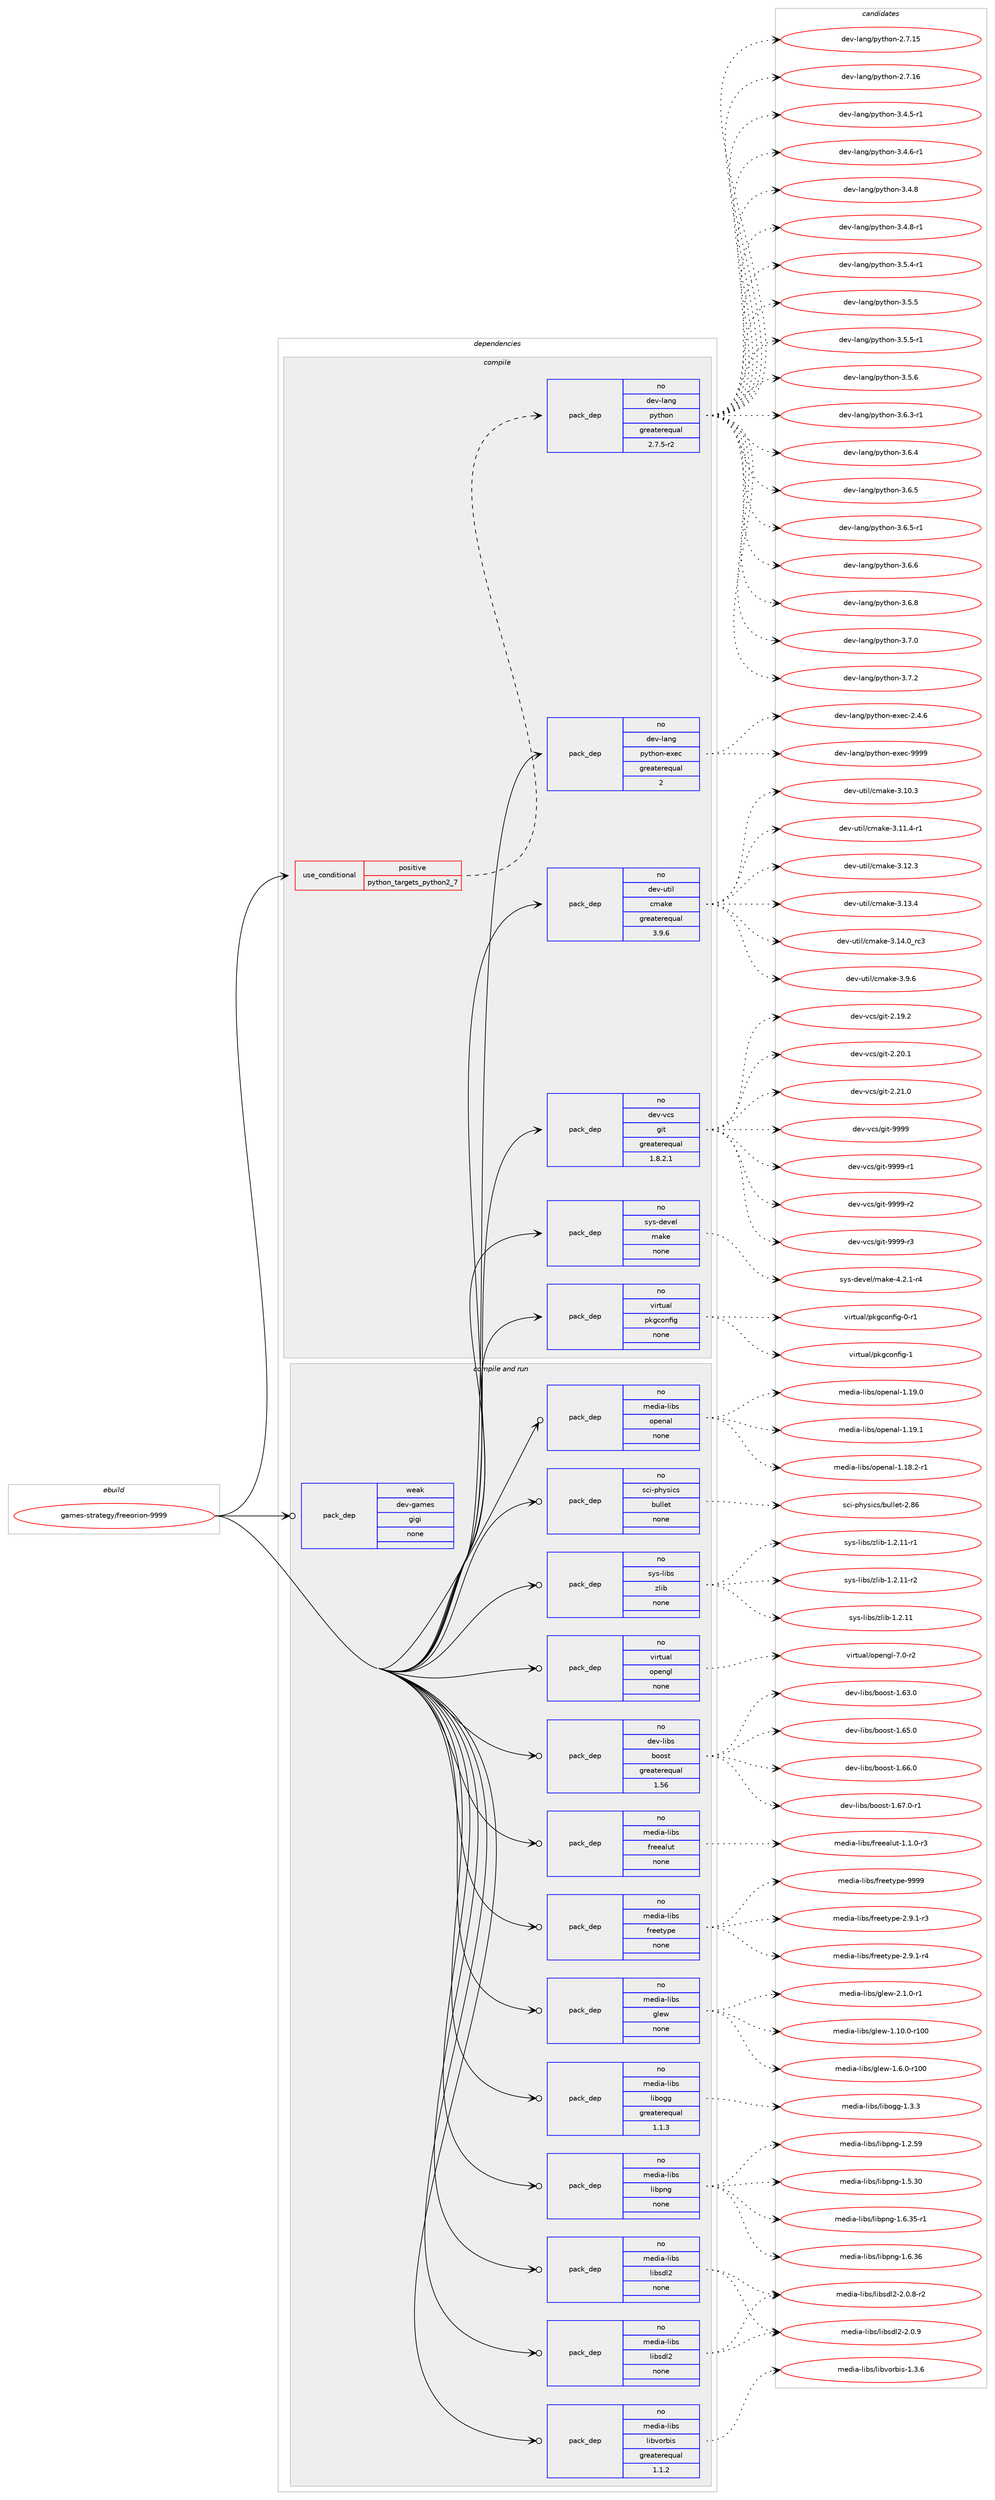 digraph prolog {

# *************
# Graph options
# *************

newrank=true;
concentrate=true;
compound=true;
graph [rankdir=LR,fontname=Helvetica,fontsize=10,ranksep=1.5];#, ranksep=2.5, nodesep=0.2];
edge  [arrowhead=vee];
node  [fontname=Helvetica,fontsize=10];

# **********
# The ebuild
# **********

subgraph cluster_leftcol {
color=gray;
rank=same;
label=<<i>ebuild</i>>;
id [label="games-strategy/freeorion-9999", color=red, width=4, href="../games-strategy/freeorion-9999.svg"];
}

# ****************
# The dependencies
# ****************

subgraph cluster_midcol {
color=gray;
label=<<i>dependencies</i>>;
subgraph cluster_compile {
fillcolor="#eeeeee";
style=filled;
label=<<i>compile</i>>;
subgraph cond427215 {
dependency1561416 [label=<<TABLE BORDER="0" CELLBORDER="1" CELLSPACING="0" CELLPADDING="4"><TR><TD ROWSPAN="3" CELLPADDING="10">use_conditional</TD></TR><TR><TD>positive</TD></TR><TR><TD>python_targets_python2_7</TD></TR></TABLE>>, shape=none, color=red];
subgraph pack1110102 {
dependency1561417 [label=<<TABLE BORDER="0" CELLBORDER="1" CELLSPACING="0" CELLPADDING="4" WIDTH="220"><TR><TD ROWSPAN="6" CELLPADDING="30">pack_dep</TD></TR><TR><TD WIDTH="110">no</TD></TR><TR><TD>dev-lang</TD></TR><TR><TD>python</TD></TR><TR><TD>greaterequal</TD></TR><TR><TD>2.7.5-r2</TD></TR></TABLE>>, shape=none, color=blue];
}
dependency1561416:e -> dependency1561417:w [weight=20,style="dashed",arrowhead="vee"];
}
id:e -> dependency1561416:w [weight=20,style="solid",arrowhead="vee"];
subgraph pack1110103 {
dependency1561418 [label=<<TABLE BORDER="0" CELLBORDER="1" CELLSPACING="0" CELLPADDING="4" WIDTH="220"><TR><TD ROWSPAN="6" CELLPADDING="30">pack_dep</TD></TR><TR><TD WIDTH="110">no</TD></TR><TR><TD>dev-lang</TD></TR><TR><TD>python-exec</TD></TR><TR><TD>greaterequal</TD></TR><TR><TD>2</TD></TR></TABLE>>, shape=none, color=blue];
}
id:e -> dependency1561418:w [weight=20,style="solid",arrowhead="vee"];
subgraph pack1110104 {
dependency1561419 [label=<<TABLE BORDER="0" CELLBORDER="1" CELLSPACING="0" CELLPADDING="4" WIDTH="220"><TR><TD ROWSPAN="6" CELLPADDING="30">pack_dep</TD></TR><TR><TD WIDTH="110">no</TD></TR><TR><TD>dev-util</TD></TR><TR><TD>cmake</TD></TR><TR><TD>greaterequal</TD></TR><TR><TD>3.9.6</TD></TR></TABLE>>, shape=none, color=blue];
}
id:e -> dependency1561419:w [weight=20,style="solid",arrowhead="vee"];
subgraph pack1110105 {
dependency1561420 [label=<<TABLE BORDER="0" CELLBORDER="1" CELLSPACING="0" CELLPADDING="4" WIDTH="220"><TR><TD ROWSPAN="6" CELLPADDING="30">pack_dep</TD></TR><TR><TD WIDTH="110">no</TD></TR><TR><TD>dev-vcs</TD></TR><TR><TD>git</TD></TR><TR><TD>greaterequal</TD></TR><TR><TD>1.8.2.1</TD></TR></TABLE>>, shape=none, color=blue];
}
id:e -> dependency1561420:w [weight=20,style="solid",arrowhead="vee"];
subgraph pack1110106 {
dependency1561421 [label=<<TABLE BORDER="0" CELLBORDER="1" CELLSPACING="0" CELLPADDING="4" WIDTH="220"><TR><TD ROWSPAN="6" CELLPADDING="30">pack_dep</TD></TR><TR><TD WIDTH="110">no</TD></TR><TR><TD>sys-devel</TD></TR><TR><TD>make</TD></TR><TR><TD>none</TD></TR><TR><TD></TD></TR></TABLE>>, shape=none, color=blue];
}
id:e -> dependency1561421:w [weight=20,style="solid",arrowhead="vee"];
subgraph pack1110107 {
dependency1561422 [label=<<TABLE BORDER="0" CELLBORDER="1" CELLSPACING="0" CELLPADDING="4" WIDTH="220"><TR><TD ROWSPAN="6" CELLPADDING="30">pack_dep</TD></TR><TR><TD WIDTH="110">no</TD></TR><TR><TD>virtual</TD></TR><TR><TD>pkgconfig</TD></TR><TR><TD>none</TD></TR><TR><TD></TD></TR></TABLE>>, shape=none, color=blue];
}
id:e -> dependency1561422:w [weight=20,style="solid",arrowhead="vee"];
}
subgraph cluster_compileandrun {
fillcolor="#eeeeee";
style=filled;
label=<<i>compile and run</i>>;
subgraph pack1110108 {
dependency1561423 [label=<<TABLE BORDER="0" CELLBORDER="1" CELLSPACING="0" CELLPADDING="4" WIDTH="220"><TR><TD ROWSPAN="6" CELLPADDING="30">pack_dep</TD></TR><TR><TD WIDTH="110">no</TD></TR><TR><TD>dev-libs</TD></TR><TR><TD>boost</TD></TR><TR><TD>greaterequal</TD></TR><TR><TD>1.56</TD></TR></TABLE>>, shape=none, color=blue];
}
id:e -> dependency1561423:w [weight=20,style="solid",arrowhead="odotvee"];
subgraph pack1110109 {
dependency1561424 [label=<<TABLE BORDER="0" CELLBORDER="1" CELLSPACING="0" CELLPADDING="4" WIDTH="220"><TR><TD ROWSPAN="6" CELLPADDING="30">pack_dep</TD></TR><TR><TD WIDTH="110">no</TD></TR><TR><TD>media-libs</TD></TR><TR><TD>freealut</TD></TR><TR><TD>none</TD></TR><TR><TD></TD></TR></TABLE>>, shape=none, color=blue];
}
id:e -> dependency1561424:w [weight=20,style="solid",arrowhead="odotvee"];
subgraph pack1110110 {
dependency1561425 [label=<<TABLE BORDER="0" CELLBORDER="1" CELLSPACING="0" CELLPADDING="4" WIDTH="220"><TR><TD ROWSPAN="6" CELLPADDING="30">pack_dep</TD></TR><TR><TD WIDTH="110">no</TD></TR><TR><TD>media-libs</TD></TR><TR><TD>freetype</TD></TR><TR><TD>none</TD></TR><TR><TD></TD></TR></TABLE>>, shape=none, color=blue];
}
id:e -> dependency1561425:w [weight=20,style="solid",arrowhead="odotvee"];
subgraph pack1110111 {
dependency1561426 [label=<<TABLE BORDER="0" CELLBORDER="1" CELLSPACING="0" CELLPADDING="4" WIDTH="220"><TR><TD ROWSPAN="6" CELLPADDING="30">pack_dep</TD></TR><TR><TD WIDTH="110">no</TD></TR><TR><TD>media-libs</TD></TR><TR><TD>glew</TD></TR><TR><TD>none</TD></TR><TR><TD></TD></TR></TABLE>>, shape=none, color=blue];
}
id:e -> dependency1561426:w [weight=20,style="solid",arrowhead="odotvee"];
subgraph pack1110112 {
dependency1561427 [label=<<TABLE BORDER="0" CELLBORDER="1" CELLSPACING="0" CELLPADDING="4" WIDTH="220"><TR><TD ROWSPAN="6" CELLPADDING="30">pack_dep</TD></TR><TR><TD WIDTH="110">no</TD></TR><TR><TD>media-libs</TD></TR><TR><TD>libogg</TD></TR><TR><TD>greaterequal</TD></TR><TR><TD>1.1.3</TD></TR></TABLE>>, shape=none, color=blue];
}
id:e -> dependency1561427:w [weight=20,style="solid",arrowhead="odotvee"];
subgraph pack1110113 {
dependency1561428 [label=<<TABLE BORDER="0" CELLBORDER="1" CELLSPACING="0" CELLPADDING="4" WIDTH="220"><TR><TD ROWSPAN="6" CELLPADDING="30">pack_dep</TD></TR><TR><TD WIDTH="110">no</TD></TR><TR><TD>media-libs</TD></TR><TR><TD>libpng</TD></TR><TR><TD>none</TD></TR><TR><TD></TD></TR></TABLE>>, shape=none, color=blue];
}
id:e -> dependency1561428:w [weight=20,style="solid",arrowhead="odotvee"];
subgraph pack1110114 {
dependency1561429 [label=<<TABLE BORDER="0" CELLBORDER="1" CELLSPACING="0" CELLPADDING="4" WIDTH="220"><TR><TD ROWSPAN="6" CELLPADDING="30">pack_dep</TD></TR><TR><TD WIDTH="110">no</TD></TR><TR><TD>media-libs</TD></TR><TR><TD>libsdl2</TD></TR><TR><TD>none</TD></TR><TR><TD></TD></TR></TABLE>>, shape=none, color=blue];
}
id:e -> dependency1561429:w [weight=20,style="solid",arrowhead="odotvee"];
subgraph pack1110115 {
dependency1561430 [label=<<TABLE BORDER="0" CELLBORDER="1" CELLSPACING="0" CELLPADDING="4" WIDTH="220"><TR><TD ROWSPAN="6" CELLPADDING="30">pack_dep</TD></TR><TR><TD WIDTH="110">no</TD></TR><TR><TD>media-libs</TD></TR><TR><TD>libsdl2</TD></TR><TR><TD>none</TD></TR><TR><TD></TD></TR></TABLE>>, shape=none, color=blue];
}
id:e -> dependency1561430:w [weight=20,style="solid",arrowhead="odotvee"];
subgraph pack1110116 {
dependency1561431 [label=<<TABLE BORDER="0" CELLBORDER="1" CELLSPACING="0" CELLPADDING="4" WIDTH="220"><TR><TD ROWSPAN="6" CELLPADDING="30">pack_dep</TD></TR><TR><TD WIDTH="110">no</TD></TR><TR><TD>media-libs</TD></TR><TR><TD>libvorbis</TD></TR><TR><TD>greaterequal</TD></TR><TR><TD>1.1.2</TD></TR></TABLE>>, shape=none, color=blue];
}
id:e -> dependency1561431:w [weight=20,style="solid",arrowhead="odotvee"];
subgraph pack1110117 {
dependency1561432 [label=<<TABLE BORDER="0" CELLBORDER="1" CELLSPACING="0" CELLPADDING="4" WIDTH="220"><TR><TD ROWSPAN="6" CELLPADDING="30">pack_dep</TD></TR><TR><TD WIDTH="110">no</TD></TR><TR><TD>media-libs</TD></TR><TR><TD>openal</TD></TR><TR><TD>none</TD></TR><TR><TD></TD></TR></TABLE>>, shape=none, color=blue];
}
id:e -> dependency1561432:w [weight=20,style="solid",arrowhead="odotvee"];
subgraph pack1110118 {
dependency1561433 [label=<<TABLE BORDER="0" CELLBORDER="1" CELLSPACING="0" CELLPADDING="4" WIDTH="220"><TR><TD ROWSPAN="6" CELLPADDING="30">pack_dep</TD></TR><TR><TD WIDTH="110">no</TD></TR><TR><TD>sci-physics</TD></TR><TR><TD>bullet</TD></TR><TR><TD>none</TD></TR><TR><TD></TD></TR></TABLE>>, shape=none, color=blue];
}
id:e -> dependency1561433:w [weight=20,style="solid",arrowhead="odotvee"];
subgraph pack1110119 {
dependency1561434 [label=<<TABLE BORDER="0" CELLBORDER="1" CELLSPACING="0" CELLPADDING="4" WIDTH="220"><TR><TD ROWSPAN="6" CELLPADDING="30">pack_dep</TD></TR><TR><TD WIDTH="110">no</TD></TR><TR><TD>sys-libs</TD></TR><TR><TD>zlib</TD></TR><TR><TD>none</TD></TR><TR><TD></TD></TR></TABLE>>, shape=none, color=blue];
}
id:e -> dependency1561434:w [weight=20,style="solid",arrowhead="odotvee"];
subgraph pack1110120 {
dependency1561435 [label=<<TABLE BORDER="0" CELLBORDER="1" CELLSPACING="0" CELLPADDING="4" WIDTH="220"><TR><TD ROWSPAN="6" CELLPADDING="30">pack_dep</TD></TR><TR><TD WIDTH="110">no</TD></TR><TR><TD>virtual</TD></TR><TR><TD>opengl</TD></TR><TR><TD>none</TD></TR><TR><TD></TD></TR></TABLE>>, shape=none, color=blue];
}
id:e -> dependency1561435:w [weight=20,style="solid",arrowhead="odotvee"];
subgraph pack1110121 {
dependency1561436 [label=<<TABLE BORDER="0" CELLBORDER="1" CELLSPACING="0" CELLPADDING="4" WIDTH="220"><TR><TD ROWSPAN="6" CELLPADDING="30">pack_dep</TD></TR><TR><TD WIDTH="110">weak</TD></TR><TR><TD>dev-games</TD></TR><TR><TD>gigi</TD></TR><TR><TD>none</TD></TR><TR><TD></TD></TR></TABLE>>, shape=none, color=blue];
}
id:e -> dependency1561436:w [weight=20,style="solid",arrowhead="odotvee"];
}
subgraph cluster_run {
fillcolor="#eeeeee";
style=filled;
label=<<i>run</i>>;
}
}

# **************
# The candidates
# **************

subgraph cluster_choices {
rank=same;
color=gray;
label=<<i>candidates</i>>;

subgraph choice1110102 {
color=black;
nodesep=1;
choice10010111845108971101034711212111610411111045504655464953 [label="dev-lang/python-2.7.15", color=red, width=4,href="../dev-lang/python-2.7.15.svg"];
choice10010111845108971101034711212111610411111045504655464954 [label="dev-lang/python-2.7.16", color=red, width=4,href="../dev-lang/python-2.7.16.svg"];
choice1001011184510897110103471121211161041111104551465246534511449 [label="dev-lang/python-3.4.5-r1", color=red, width=4,href="../dev-lang/python-3.4.5-r1.svg"];
choice1001011184510897110103471121211161041111104551465246544511449 [label="dev-lang/python-3.4.6-r1", color=red, width=4,href="../dev-lang/python-3.4.6-r1.svg"];
choice100101118451089711010347112121116104111110455146524656 [label="dev-lang/python-3.4.8", color=red, width=4,href="../dev-lang/python-3.4.8.svg"];
choice1001011184510897110103471121211161041111104551465246564511449 [label="dev-lang/python-3.4.8-r1", color=red, width=4,href="../dev-lang/python-3.4.8-r1.svg"];
choice1001011184510897110103471121211161041111104551465346524511449 [label="dev-lang/python-3.5.4-r1", color=red, width=4,href="../dev-lang/python-3.5.4-r1.svg"];
choice100101118451089711010347112121116104111110455146534653 [label="dev-lang/python-3.5.5", color=red, width=4,href="../dev-lang/python-3.5.5.svg"];
choice1001011184510897110103471121211161041111104551465346534511449 [label="dev-lang/python-3.5.5-r1", color=red, width=4,href="../dev-lang/python-3.5.5-r1.svg"];
choice100101118451089711010347112121116104111110455146534654 [label="dev-lang/python-3.5.6", color=red, width=4,href="../dev-lang/python-3.5.6.svg"];
choice1001011184510897110103471121211161041111104551465446514511449 [label="dev-lang/python-3.6.3-r1", color=red, width=4,href="../dev-lang/python-3.6.3-r1.svg"];
choice100101118451089711010347112121116104111110455146544652 [label="dev-lang/python-3.6.4", color=red, width=4,href="../dev-lang/python-3.6.4.svg"];
choice100101118451089711010347112121116104111110455146544653 [label="dev-lang/python-3.6.5", color=red, width=4,href="../dev-lang/python-3.6.5.svg"];
choice1001011184510897110103471121211161041111104551465446534511449 [label="dev-lang/python-3.6.5-r1", color=red, width=4,href="../dev-lang/python-3.6.5-r1.svg"];
choice100101118451089711010347112121116104111110455146544654 [label="dev-lang/python-3.6.6", color=red, width=4,href="../dev-lang/python-3.6.6.svg"];
choice100101118451089711010347112121116104111110455146544656 [label="dev-lang/python-3.6.8", color=red, width=4,href="../dev-lang/python-3.6.8.svg"];
choice100101118451089711010347112121116104111110455146554648 [label="dev-lang/python-3.7.0", color=red, width=4,href="../dev-lang/python-3.7.0.svg"];
choice100101118451089711010347112121116104111110455146554650 [label="dev-lang/python-3.7.2", color=red, width=4,href="../dev-lang/python-3.7.2.svg"];
dependency1561417:e -> choice10010111845108971101034711212111610411111045504655464953:w [style=dotted,weight="100"];
dependency1561417:e -> choice10010111845108971101034711212111610411111045504655464954:w [style=dotted,weight="100"];
dependency1561417:e -> choice1001011184510897110103471121211161041111104551465246534511449:w [style=dotted,weight="100"];
dependency1561417:e -> choice1001011184510897110103471121211161041111104551465246544511449:w [style=dotted,weight="100"];
dependency1561417:e -> choice100101118451089711010347112121116104111110455146524656:w [style=dotted,weight="100"];
dependency1561417:e -> choice1001011184510897110103471121211161041111104551465246564511449:w [style=dotted,weight="100"];
dependency1561417:e -> choice1001011184510897110103471121211161041111104551465346524511449:w [style=dotted,weight="100"];
dependency1561417:e -> choice100101118451089711010347112121116104111110455146534653:w [style=dotted,weight="100"];
dependency1561417:e -> choice1001011184510897110103471121211161041111104551465346534511449:w [style=dotted,weight="100"];
dependency1561417:e -> choice100101118451089711010347112121116104111110455146534654:w [style=dotted,weight="100"];
dependency1561417:e -> choice1001011184510897110103471121211161041111104551465446514511449:w [style=dotted,weight="100"];
dependency1561417:e -> choice100101118451089711010347112121116104111110455146544652:w [style=dotted,weight="100"];
dependency1561417:e -> choice100101118451089711010347112121116104111110455146544653:w [style=dotted,weight="100"];
dependency1561417:e -> choice1001011184510897110103471121211161041111104551465446534511449:w [style=dotted,weight="100"];
dependency1561417:e -> choice100101118451089711010347112121116104111110455146544654:w [style=dotted,weight="100"];
dependency1561417:e -> choice100101118451089711010347112121116104111110455146544656:w [style=dotted,weight="100"];
dependency1561417:e -> choice100101118451089711010347112121116104111110455146554648:w [style=dotted,weight="100"];
dependency1561417:e -> choice100101118451089711010347112121116104111110455146554650:w [style=dotted,weight="100"];
}
subgraph choice1110103 {
color=black;
nodesep=1;
choice1001011184510897110103471121211161041111104510112010199455046524654 [label="dev-lang/python-exec-2.4.6", color=red, width=4,href="../dev-lang/python-exec-2.4.6.svg"];
choice10010111845108971101034711212111610411111045101120101994557575757 [label="dev-lang/python-exec-9999", color=red, width=4,href="../dev-lang/python-exec-9999.svg"];
dependency1561418:e -> choice1001011184510897110103471121211161041111104510112010199455046524654:w [style=dotted,weight="100"];
dependency1561418:e -> choice10010111845108971101034711212111610411111045101120101994557575757:w [style=dotted,weight="100"];
}
subgraph choice1110104 {
color=black;
nodesep=1;
choice1001011184511711610510847991099710710145514649484651 [label="dev-util/cmake-3.10.3", color=red, width=4,href="../dev-util/cmake-3.10.3.svg"];
choice10010111845117116105108479910997107101455146494946524511449 [label="dev-util/cmake-3.11.4-r1", color=red, width=4,href="../dev-util/cmake-3.11.4-r1.svg"];
choice1001011184511711610510847991099710710145514649504651 [label="dev-util/cmake-3.12.3", color=red, width=4,href="../dev-util/cmake-3.12.3.svg"];
choice1001011184511711610510847991099710710145514649514652 [label="dev-util/cmake-3.13.4", color=red, width=4,href="../dev-util/cmake-3.13.4.svg"];
choice1001011184511711610510847991099710710145514649524648951149951 [label="dev-util/cmake-3.14.0_rc3", color=red, width=4,href="../dev-util/cmake-3.14.0_rc3.svg"];
choice10010111845117116105108479910997107101455146574654 [label="dev-util/cmake-3.9.6", color=red, width=4,href="../dev-util/cmake-3.9.6.svg"];
dependency1561419:e -> choice1001011184511711610510847991099710710145514649484651:w [style=dotted,weight="100"];
dependency1561419:e -> choice10010111845117116105108479910997107101455146494946524511449:w [style=dotted,weight="100"];
dependency1561419:e -> choice1001011184511711610510847991099710710145514649504651:w [style=dotted,weight="100"];
dependency1561419:e -> choice1001011184511711610510847991099710710145514649514652:w [style=dotted,weight="100"];
dependency1561419:e -> choice1001011184511711610510847991099710710145514649524648951149951:w [style=dotted,weight="100"];
dependency1561419:e -> choice10010111845117116105108479910997107101455146574654:w [style=dotted,weight="100"];
}
subgraph choice1110105 {
color=black;
nodesep=1;
choice10010111845118991154710310511645504649574650 [label="dev-vcs/git-2.19.2", color=red, width=4,href="../dev-vcs/git-2.19.2.svg"];
choice10010111845118991154710310511645504650484649 [label="dev-vcs/git-2.20.1", color=red, width=4,href="../dev-vcs/git-2.20.1.svg"];
choice10010111845118991154710310511645504650494648 [label="dev-vcs/git-2.21.0", color=red, width=4,href="../dev-vcs/git-2.21.0.svg"];
choice1001011184511899115471031051164557575757 [label="dev-vcs/git-9999", color=red, width=4,href="../dev-vcs/git-9999.svg"];
choice10010111845118991154710310511645575757574511449 [label="dev-vcs/git-9999-r1", color=red, width=4,href="../dev-vcs/git-9999-r1.svg"];
choice10010111845118991154710310511645575757574511450 [label="dev-vcs/git-9999-r2", color=red, width=4,href="../dev-vcs/git-9999-r2.svg"];
choice10010111845118991154710310511645575757574511451 [label="dev-vcs/git-9999-r3", color=red, width=4,href="../dev-vcs/git-9999-r3.svg"];
dependency1561420:e -> choice10010111845118991154710310511645504649574650:w [style=dotted,weight="100"];
dependency1561420:e -> choice10010111845118991154710310511645504650484649:w [style=dotted,weight="100"];
dependency1561420:e -> choice10010111845118991154710310511645504650494648:w [style=dotted,weight="100"];
dependency1561420:e -> choice1001011184511899115471031051164557575757:w [style=dotted,weight="100"];
dependency1561420:e -> choice10010111845118991154710310511645575757574511449:w [style=dotted,weight="100"];
dependency1561420:e -> choice10010111845118991154710310511645575757574511450:w [style=dotted,weight="100"];
dependency1561420:e -> choice10010111845118991154710310511645575757574511451:w [style=dotted,weight="100"];
}
subgraph choice1110106 {
color=black;
nodesep=1;
choice1151211154510010111810110847109971071014552465046494511452 [label="sys-devel/make-4.2.1-r4", color=red, width=4,href="../sys-devel/make-4.2.1-r4.svg"];
dependency1561421:e -> choice1151211154510010111810110847109971071014552465046494511452:w [style=dotted,weight="100"];
}
subgraph choice1110107 {
color=black;
nodesep=1;
choice11810511411611797108471121071039911111010210510345484511449 [label="virtual/pkgconfig-0-r1", color=red, width=4,href="../virtual/pkgconfig-0-r1.svg"];
choice1181051141161179710847112107103991111101021051034549 [label="virtual/pkgconfig-1", color=red, width=4,href="../virtual/pkgconfig-1.svg"];
dependency1561422:e -> choice11810511411611797108471121071039911111010210510345484511449:w [style=dotted,weight="100"];
dependency1561422:e -> choice1181051141161179710847112107103991111101021051034549:w [style=dotted,weight="100"];
}
subgraph choice1110108 {
color=black;
nodesep=1;
choice1001011184510810598115479811111111511645494654514648 [label="dev-libs/boost-1.63.0", color=red, width=4,href="../dev-libs/boost-1.63.0.svg"];
choice1001011184510810598115479811111111511645494654534648 [label="dev-libs/boost-1.65.0", color=red, width=4,href="../dev-libs/boost-1.65.0.svg"];
choice1001011184510810598115479811111111511645494654544648 [label="dev-libs/boost-1.66.0", color=red, width=4,href="../dev-libs/boost-1.66.0.svg"];
choice10010111845108105981154798111111115116454946545546484511449 [label="dev-libs/boost-1.67.0-r1", color=red, width=4,href="../dev-libs/boost-1.67.0-r1.svg"];
dependency1561423:e -> choice1001011184510810598115479811111111511645494654514648:w [style=dotted,weight="100"];
dependency1561423:e -> choice1001011184510810598115479811111111511645494654534648:w [style=dotted,weight="100"];
dependency1561423:e -> choice1001011184510810598115479811111111511645494654544648:w [style=dotted,weight="100"];
dependency1561423:e -> choice10010111845108105981154798111111115116454946545546484511449:w [style=dotted,weight="100"];
}
subgraph choice1110109 {
color=black;
nodesep=1;
choice10910110010597451081059811547102114101101971081171164549464946484511451 [label="media-libs/freealut-1.1.0-r3", color=red, width=4,href="../media-libs/freealut-1.1.0-r3.svg"];
dependency1561424:e -> choice10910110010597451081059811547102114101101971081171164549464946484511451:w [style=dotted,weight="100"];
}
subgraph choice1110110 {
color=black;
nodesep=1;
choice109101100105974510810598115471021141011011161211121014550465746494511451 [label="media-libs/freetype-2.9.1-r3", color=red, width=4,href="../media-libs/freetype-2.9.1-r3.svg"];
choice109101100105974510810598115471021141011011161211121014550465746494511452 [label="media-libs/freetype-2.9.1-r4", color=red, width=4,href="../media-libs/freetype-2.9.1-r4.svg"];
choice109101100105974510810598115471021141011011161211121014557575757 [label="media-libs/freetype-9999", color=red, width=4,href="../media-libs/freetype-9999.svg"];
dependency1561425:e -> choice109101100105974510810598115471021141011011161211121014550465746494511451:w [style=dotted,weight="100"];
dependency1561425:e -> choice109101100105974510810598115471021141011011161211121014550465746494511452:w [style=dotted,weight="100"];
dependency1561425:e -> choice109101100105974510810598115471021141011011161211121014557575757:w [style=dotted,weight="100"];
}
subgraph choice1110111 {
color=black;
nodesep=1;
choice109101100105974510810598115471031081011194549464948464845114494848 [label="media-libs/glew-1.10.0-r100", color=red, width=4,href="../media-libs/glew-1.10.0-r100.svg"];
choice1091011001059745108105981154710310810111945494654464845114494848 [label="media-libs/glew-1.6.0-r100", color=red, width=4,href="../media-libs/glew-1.6.0-r100.svg"];
choice109101100105974510810598115471031081011194550464946484511449 [label="media-libs/glew-2.1.0-r1", color=red, width=4,href="../media-libs/glew-2.1.0-r1.svg"];
dependency1561426:e -> choice109101100105974510810598115471031081011194549464948464845114494848:w [style=dotted,weight="100"];
dependency1561426:e -> choice1091011001059745108105981154710310810111945494654464845114494848:w [style=dotted,weight="100"];
dependency1561426:e -> choice109101100105974510810598115471031081011194550464946484511449:w [style=dotted,weight="100"];
}
subgraph choice1110112 {
color=black;
nodesep=1;
choice1091011001059745108105981154710810598111103103454946514651 [label="media-libs/libogg-1.3.3", color=red, width=4,href="../media-libs/libogg-1.3.3.svg"];
dependency1561427:e -> choice1091011001059745108105981154710810598111103103454946514651:w [style=dotted,weight="100"];
}
subgraph choice1110113 {
color=black;
nodesep=1;
choice109101100105974510810598115471081059811211010345494650465357 [label="media-libs/libpng-1.2.59", color=red, width=4,href="../media-libs/libpng-1.2.59.svg"];
choice109101100105974510810598115471081059811211010345494653465148 [label="media-libs/libpng-1.5.30", color=red, width=4,href="../media-libs/libpng-1.5.30.svg"];
choice1091011001059745108105981154710810598112110103454946544651534511449 [label="media-libs/libpng-1.6.35-r1", color=red, width=4,href="../media-libs/libpng-1.6.35-r1.svg"];
choice109101100105974510810598115471081059811211010345494654465154 [label="media-libs/libpng-1.6.36", color=red, width=4,href="../media-libs/libpng-1.6.36.svg"];
dependency1561428:e -> choice109101100105974510810598115471081059811211010345494650465357:w [style=dotted,weight="100"];
dependency1561428:e -> choice109101100105974510810598115471081059811211010345494653465148:w [style=dotted,weight="100"];
dependency1561428:e -> choice1091011001059745108105981154710810598112110103454946544651534511449:w [style=dotted,weight="100"];
dependency1561428:e -> choice109101100105974510810598115471081059811211010345494654465154:w [style=dotted,weight="100"];
}
subgraph choice1110114 {
color=black;
nodesep=1;
choice1091011001059745108105981154710810598115100108504550464846564511450 [label="media-libs/libsdl2-2.0.8-r2", color=red, width=4,href="../media-libs/libsdl2-2.0.8-r2.svg"];
choice109101100105974510810598115471081059811510010850455046484657 [label="media-libs/libsdl2-2.0.9", color=red, width=4,href="../media-libs/libsdl2-2.0.9.svg"];
dependency1561429:e -> choice1091011001059745108105981154710810598115100108504550464846564511450:w [style=dotted,weight="100"];
dependency1561429:e -> choice109101100105974510810598115471081059811510010850455046484657:w [style=dotted,weight="100"];
}
subgraph choice1110115 {
color=black;
nodesep=1;
choice1091011001059745108105981154710810598115100108504550464846564511450 [label="media-libs/libsdl2-2.0.8-r2", color=red, width=4,href="../media-libs/libsdl2-2.0.8-r2.svg"];
choice109101100105974510810598115471081059811510010850455046484657 [label="media-libs/libsdl2-2.0.9", color=red, width=4,href="../media-libs/libsdl2-2.0.9.svg"];
dependency1561430:e -> choice1091011001059745108105981154710810598115100108504550464846564511450:w [style=dotted,weight="100"];
dependency1561430:e -> choice109101100105974510810598115471081059811510010850455046484657:w [style=dotted,weight="100"];
}
subgraph choice1110116 {
color=black;
nodesep=1;
choice109101100105974510810598115471081059811811111498105115454946514654 [label="media-libs/libvorbis-1.3.6", color=red, width=4,href="../media-libs/libvorbis-1.3.6.svg"];
dependency1561431:e -> choice109101100105974510810598115471081059811811111498105115454946514654:w [style=dotted,weight="100"];
}
subgraph choice1110117 {
color=black;
nodesep=1;
choice1091011001059745108105981154711111210111097108454946495646504511449 [label="media-libs/openal-1.18.2-r1", color=red, width=4,href="../media-libs/openal-1.18.2-r1.svg"];
choice109101100105974510810598115471111121011109710845494649574648 [label="media-libs/openal-1.19.0", color=red, width=4,href="../media-libs/openal-1.19.0.svg"];
choice109101100105974510810598115471111121011109710845494649574649 [label="media-libs/openal-1.19.1", color=red, width=4,href="../media-libs/openal-1.19.1.svg"];
dependency1561432:e -> choice1091011001059745108105981154711111210111097108454946495646504511449:w [style=dotted,weight="100"];
dependency1561432:e -> choice109101100105974510810598115471111121011109710845494649574648:w [style=dotted,weight="100"];
dependency1561432:e -> choice109101100105974510810598115471111121011109710845494649574649:w [style=dotted,weight="100"];
}
subgraph choice1110118 {
color=black;
nodesep=1;
choice11599105451121041211151059911547981171081081011164550465654 [label="sci-physics/bullet-2.86", color=red, width=4,href="../sci-physics/bullet-2.86.svg"];
dependency1561433:e -> choice11599105451121041211151059911547981171081081011164550465654:w [style=dotted,weight="100"];
}
subgraph choice1110119 {
color=black;
nodesep=1;
choice1151211154510810598115471221081059845494650464949 [label="sys-libs/zlib-1.2.11", color=red, width=4,href="../sys-libs/zlib-1.2.11.svg"];
choice11512111545108105981154712210810598454946504649494511449 [label="sys-libs/zlib-1.2.11-r1", color=red, width=4,href="../sys-libs/zlib-1.2.11-r1.svg"];
choice11512111545108105981154712210810598454946504649494511450 [label="sys-libs/zlib-1.2.11-r2", color=red, width=4,href="../sys-libs/zlib-1.2.11-r2.svg"];
dependency1561434:e -> choice1151211154510810598115471221081059845494650464949:w [style=dotted,weight="100"];
dependency1561434:e -> choice11512111545108105981154712210810598454946504649494511449:w [style=dotted,weight="100"];
dependency1561434:e -> choice11512111545108105981154712210810598454946504649494511450:w [style=dotted,weight="100"];
}
subgraph choice1110120 {
color=black;
nodesep=1;
choice1181051141161179710847111112101110103108455546484511450 [label="virtual/opengl-7.0-r2", color=red, width=4,href="../virtual/opengl-7.0-r2.svg"];
dependency1561435:e -> choice1181051141161179710847111112101110103108455546484511450:w [style=dotted,weight="100"];
}
subgraph choice1110121 {
color=black;
nodesep=1;
}
}

}
